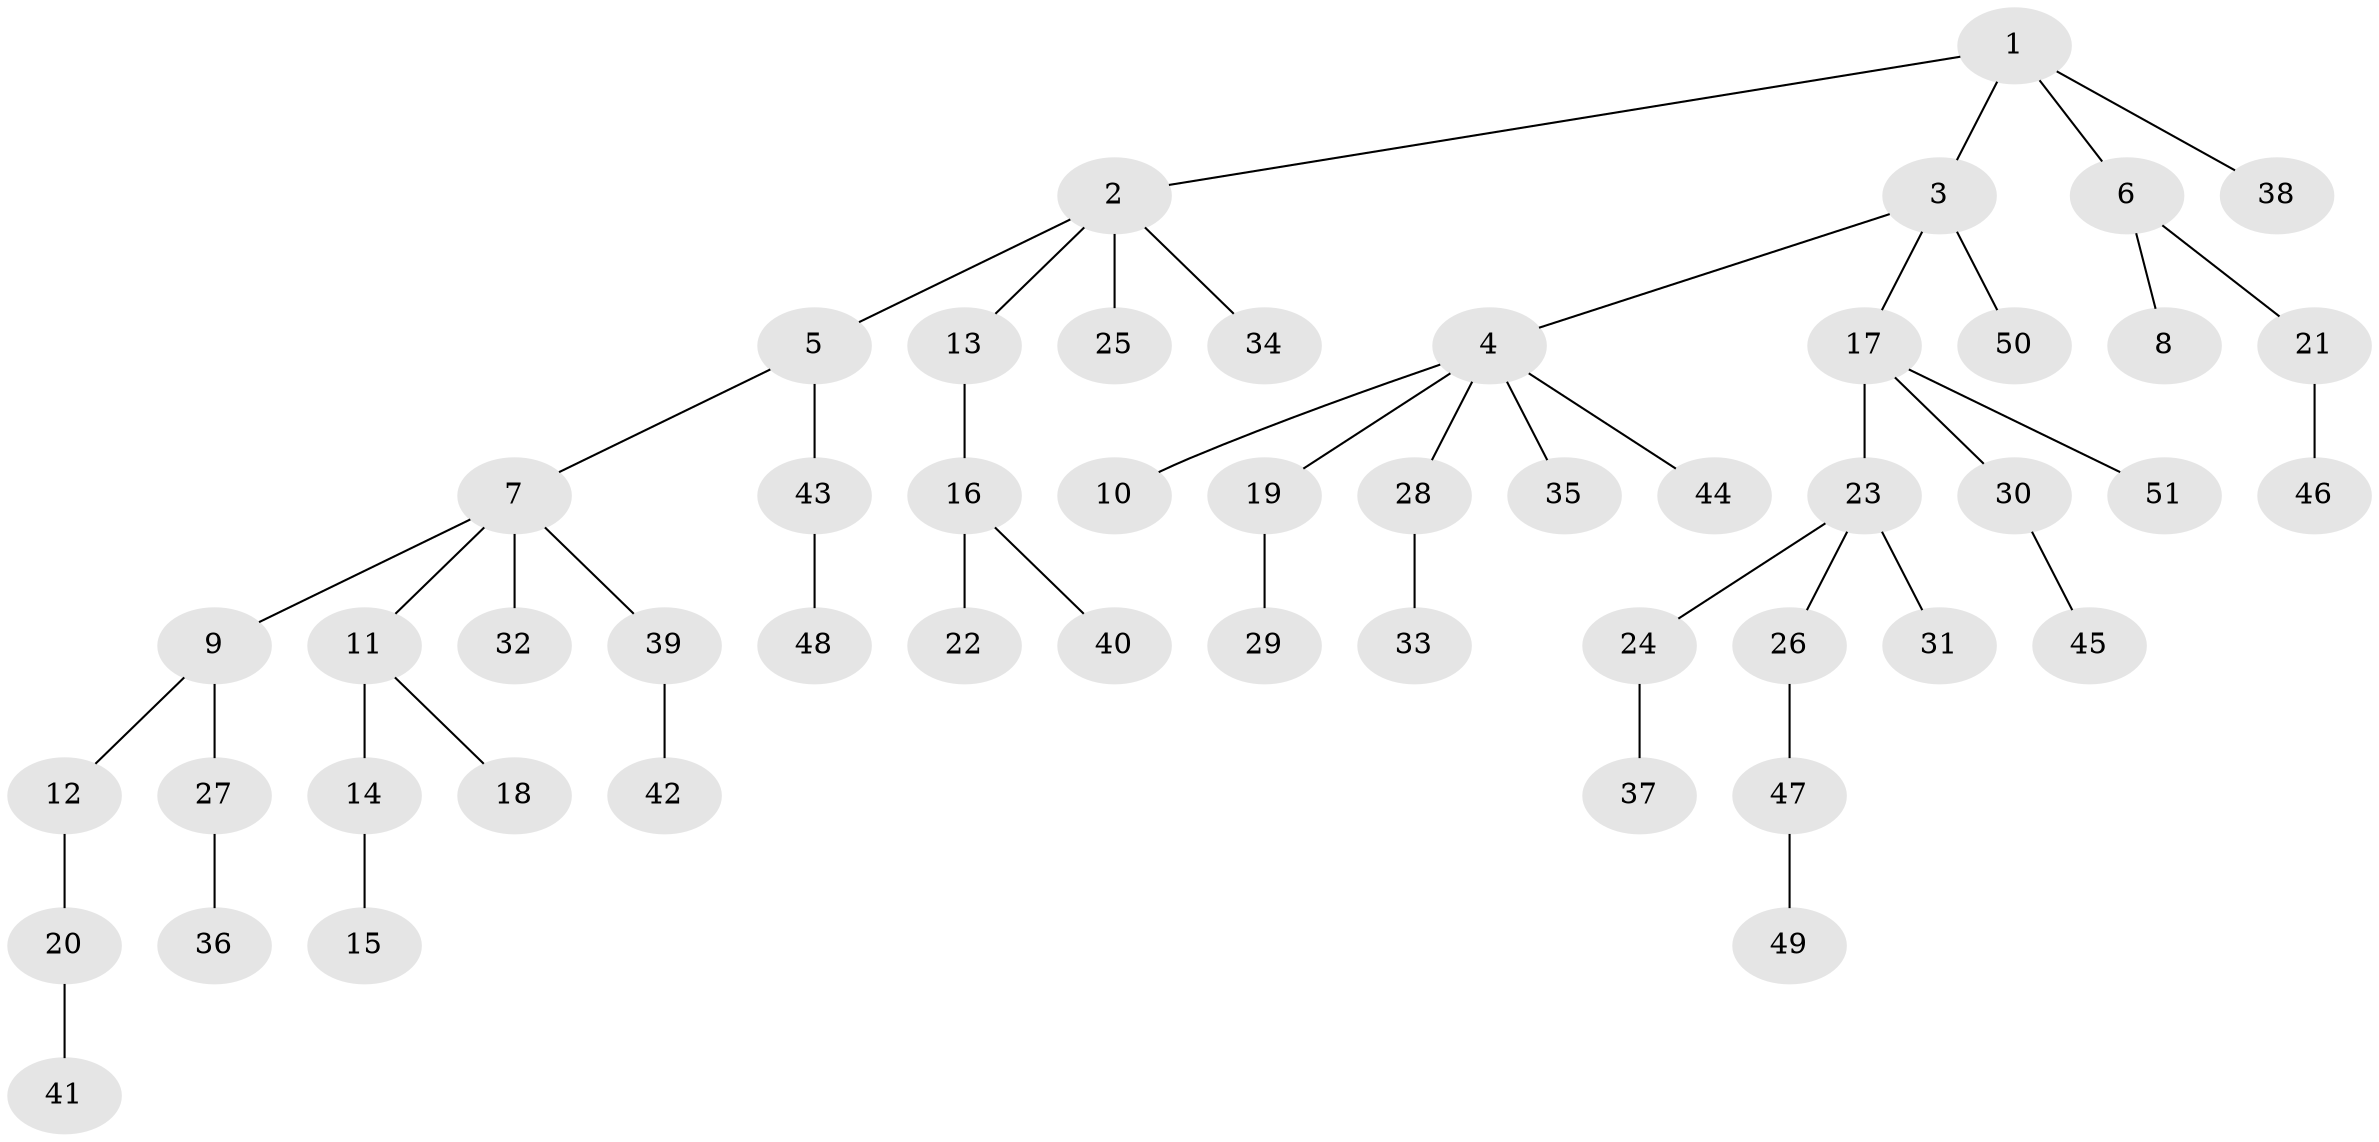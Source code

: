 // Generated by graph-tools (version 1.1) at 2025/50/03/09/25 03:50:16]
// undirected, 51 vertices, 50 edges
graph export_dot {
graph [start="1"]
  node [color=gray90,style=filled];
  1;
  2;
  3;
  4;
  5;
  6;
  7;
  8;
  9;
  10;
  11;
  12;
  13;
  14;
  15;
  16;
  17;
  18;
  19;
  20;
  21;
  22;
  23;
  24;
  25;
  26;
  27;
  28;
  29;
  30;
  31;
  32;
  33;
  34;
  35;
  36;
  37;
  38;
  39;
  40;
  41;
  42;
  43;
  44;
  45;
  46;
  47;
  48;
  49;
  50;
  51;
  1 -- 2;
  1 -- 3;
  1 -- 6;
  1 -- 38;
  2 -- 5;
  2 -- 13;
  2 -- 25;
  2 -- 34;
  3 -- 4;
  3 -- 17;
  3 -- 50;
  4 -- 10;
  4 -- 19;
  4 -- 28;
  4 -- 35;
  4 -- 44;
  5 -- 7;
  5 -- 43;
  6 -- 8;
  6 -- 21;
  7 -- 9;
  7 -- 11;
  7 -- 32;
  7 -- 39;
  9 -- 12;
  9 -- 27;
  11 -- 14;
  11 -- 18;
  12 -- 20;
  13 -- 16;
  14 -- 15;
  16 -- 22;
  16 -- 40;
  17 -- 23;
  17 -- 30;
  17 -- 51;
  19 -- 29;
  20 -- 41;
  21 -- 46;
  23 -- 24;
  23 -- 26;
  23 -- 31;
  24 -- 37;
  26 -- 47;
  27 -- 36;
  28 -- 33;
  30 -- 45;
  39 -- 42;
  43 -- 48;
  47 -- 49;
}
